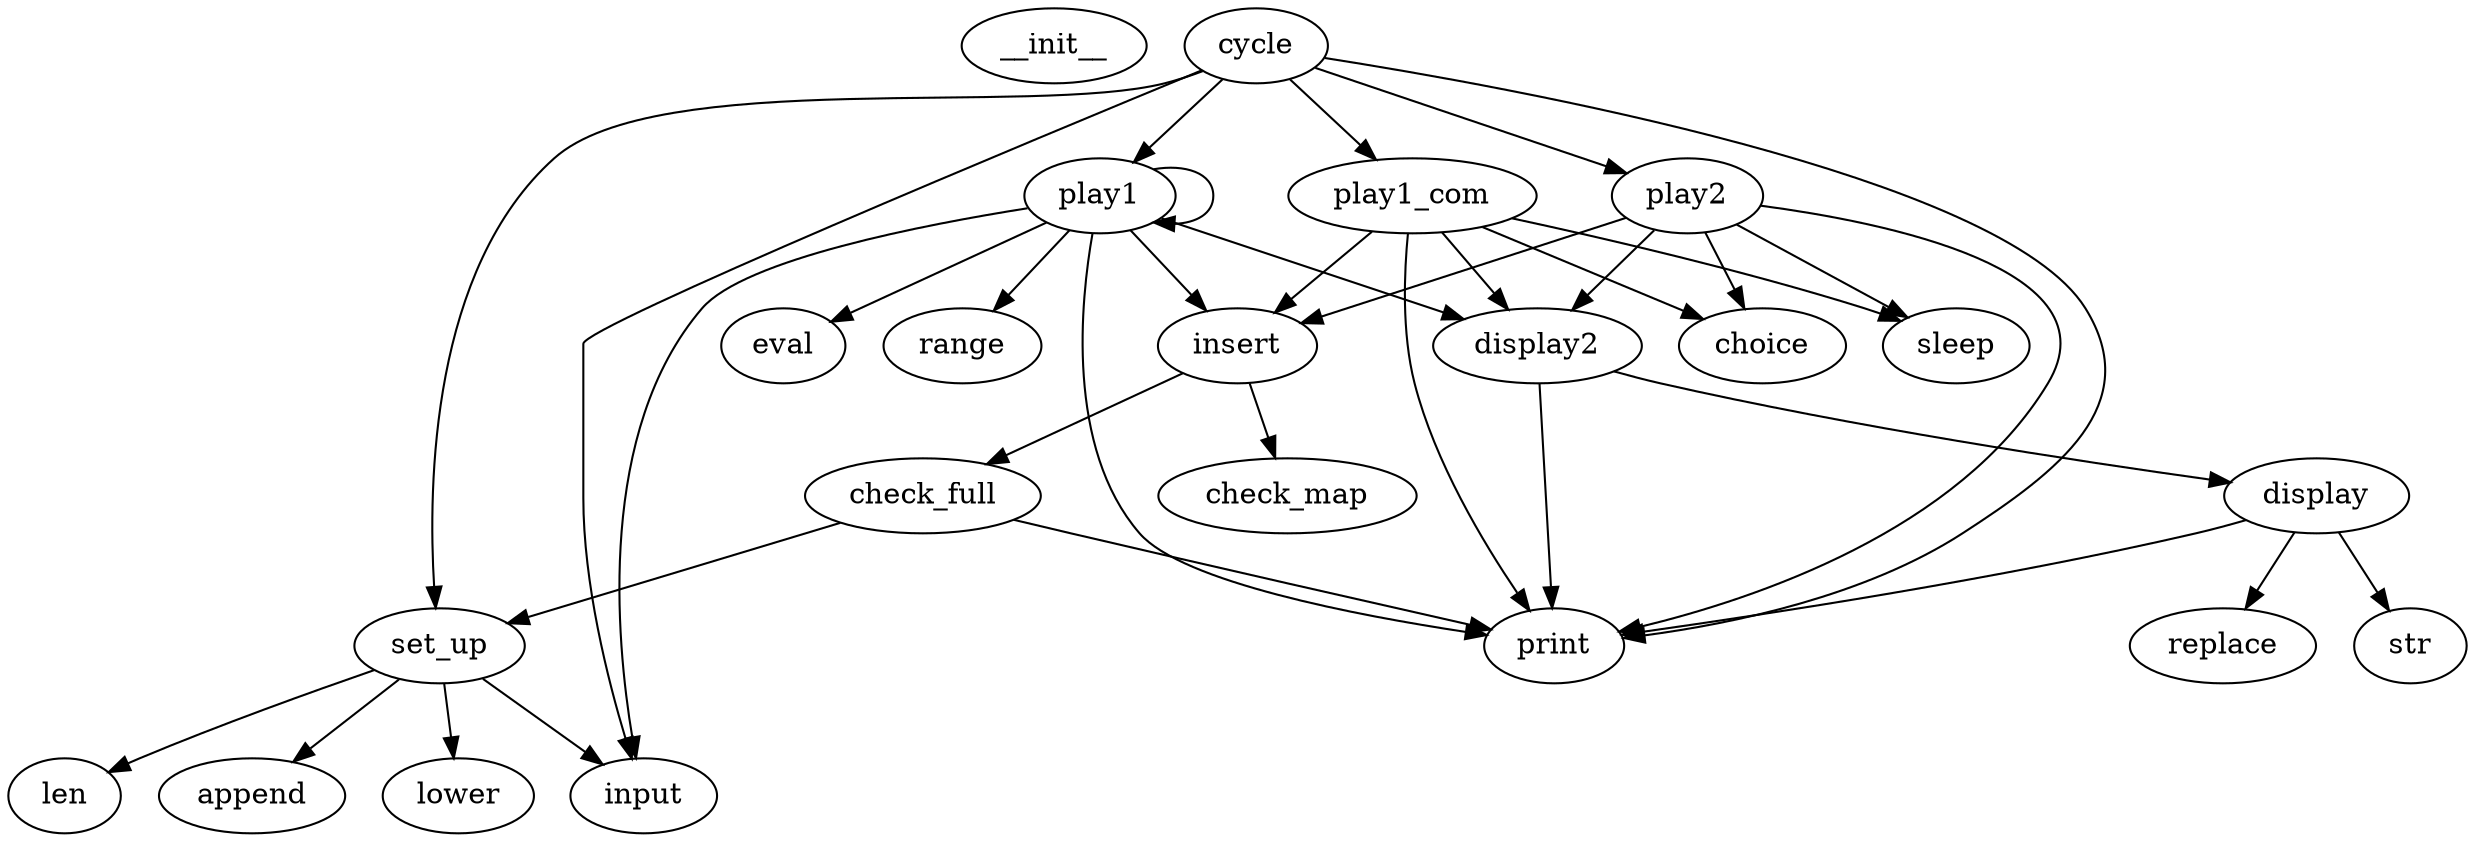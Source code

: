 digraph  {
__init__;
set_up;
len;
append;
lower;
input;
display;
replace;
str;
print;
display2;
play1;
eval;
range;
insert;
check_full;
check_map;
play1_com;
choice;
sleep;
play2;
cycle;
set_up -> len;
set_up -> append;
set_up -> lower;
set_up -> input;
display -> replace;
display -> str;
display -> print;
display2 -> print;
display2 -> display;
play1 -> display2;
play1 -> eval;
play1 -> input;
play1 -> print;
play1 -> play1;
play1 -> range;
play1 -> insert;
insert -> check_full;
insert -> check_map;
check_full -> print;
check_full -> set_up;
play1_com -> choice;
play1_com -> print;
play1_com -> sleep;
play1_com -> display2;
play1_com -> insert;
play2 -> choice;
play2 -> print;
play2 -> sleep;
play2 -> display2;
play2 -> insert;
cycle -> set_up;
cycle -> input;
cycle -> play1_com;
cycle -> play2;
cycle -> play1;
cycle -> print;
}
